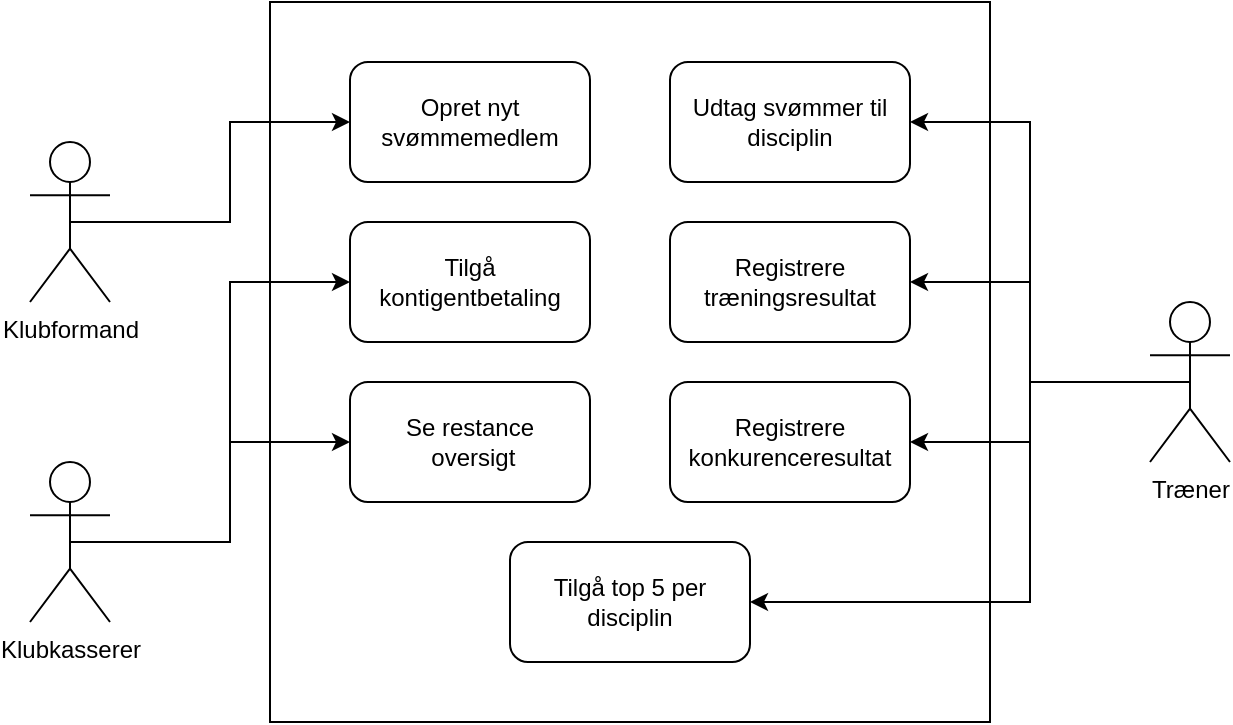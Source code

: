 <mxfile type="google" version="12.3.1" pages="1"><diagram id="7RYmFJxqWETWWjTiXo8U" name="Page-1"><mxGraphModel grid="1" shadow="0" math="0" pageHeight="1169" pageWidth="827" pageScale="1" page="1" fold="1" arrows="1" connect="1" tooltips="1" guides="1" gridSize="10" dy="778" dx="1408"><root><mxCell id="0"/><mxCell id="1" parent="0"/><mxCell id="u8IW31KGHqeNb3cV4QBU-15" parent="1" target="u8IW31KGHqeNb3cV4QBU-8" source="u8IW31KGHqeNb3cV4QBU-1" edge="1" style="edgeStyle=orthogonalEdgeStyle;rounded=0;orthogonalLoop=1;jettySize=auto;html=1;exitX=0.5;exitY=0.5;exitDx=0;exitDy=0;exitPerimeter=0;"><mxGeometry as="geometry" relative="1"/></mxCell><mxCell id="u8IW31KGHqeNb3cV4QBU-1" value="Klubformand" parent="1" style="shape=umlActor;verticalLabelPosition=bottom;labelBackgroundColor=#ffffff;verticalAlign=top;html=1;outlineConnect=0;" vertex="1"><mxGeometry as="geometry" height="80" width="40" y="120" x="80"/></mxCell><mxCell id="u8IW31KGHqeNb3cV4QBU-17" parent="1" target="u8IW31KGHqeNb3cV4QBU-10" source="u8IW31KGHqeNb3cV4QBU-2" edge="1" style="edgeStyle=orthogonalEdgeStyle;rounded=0;orthogonalLoop=1;jettySize=auto;html=1;exitX=0.5;exitY=0.5;exitDx=0;exitDy=0;exitPerimeter=0;"><mxGeometry as="geometry" relative="1"/></mxCell><mxCell id="u8IW31KGHqeNb3cV4QBU-18" parent="1" target="u8IW31KGHqeNb3cV4QBU-9" source="u8IW31KGHqeNb3cV4QBU-2" edge="1" style="edgeStyle=orthogonalEdgeStyle;rounded=0;orthogonalLoop=1;jettySize=auto;html=1;exitX=0.5;exitY=0.5;exitDx=0;exitDy=0;exitPerimeter=0;entryX=0;entryY=0.5;entryDx=0;entryDy=0;"><mxGeometry as="geometry" relative="1"/></mxCell><mxCell id="u8IW31KGHqeNb3cV4QBU-2" value="Klubkasserer" parent="1" style="shape=umlActor;verticalLabelPosition=bottom;labelBackgroundColor=#ffffff;verticalAlign=top;html=1;outlineConnect=0;" vertex="1"><mxGeometry as="geometry" height="80" width="40" y="280" x="80"/></mxCell><mxCell id="u8IW31KGHqeNb3cV4QBU-19" parent="1" target="u8IW31KGHqeNb3cV4QBU-13" source="u8IW31KGHqeNb3cV4QBU-3" edge="1" style="edgeStyle=orthogonalEdgeStyle;rounded=0;orthogonalLoop=1;jettySize=auto;html=1;exitX=0.5;exitY=0.5;exitDx=0;exitDy=0;exitPerimeter=0;entryX=1;entryY=0.5;entryDx=0;entryDy=0;"><mxGeometry as="geometry" relative="1"/></mxCell><mxCell id="u8IW31KGHqeNb3cV4QBU-20" parent="1" target="u8IW31KGHqeNb3cV4QBU-11" source="u8IW31KGHqeNb3cV4QBU-3" edge="1" style="edgeStyle=orthogonalEdgeStyle;rounded=0;orthogonalLoop=1;jettySize=auto;html=1;exitX=0.5;exitY=0.5;exitDx=0;exitDy=0;exitPerimeter=0;entryX=1;entryY=0.5;entryDx=0;entryDy=0;"><mxGeometry as="geometry" relative="1"/></mxCell><mxCell id="u8IW31KGHqeNb3cV4QBU-21" parent="1" target="u8IW31KGHqeNb3cV4QBU-12" source="u8IW31KGHqeNb3cV4QBU-3" edge="1" style="edgeStyle=orthogonalEdgeStyle;rounded=0;orthogonalLoop=1;jettySize=auto;html=1;exitX=0.5;exitY=0.5;exitDx=0;exitDy=0;exitPerimeter=0;entryX=1;entryY=0.5;entryDx=0;entryDy=0;"><mxGeometry as="geometry" relative="1"/></mxCell><mxCell id="u8IW31KGHqeNb3cV4QBU-22" parent="1" target="u8IW31KGHqeNb3cV4QBU-14" source="u8IW31KGHqeNb3cV4QBU-3" edge="1" style="edgeStyle=orthogonalEdgeStyle;rounded=0;orthogonalLoop=1;jettySize=auto;html=1;exitX=0.5;exitY=0.5;exitDx=0;exitDy=0;exitPerimeter=0;entryX=1;entryY=0.5;entryDx=0;entryDy=0;"><mxGeometry as="geometry" relative="1"><Array as="points"><mxPoint y="240" x="580"/><mxPoint y="350" x="580"/></Array></mxGeometry></mxCell><mxCell id="u8IW31KGHqeNb3cV4QBU-3" value="Træner" parent="1" style="shape=umlActor;verticalLabelPosition=bottom;labelBackgroundColor=#ffffff;verticalAlign=top;html=1;outlineConnect=0;" vertex="1"><mxGeometry as="geometry" height="80" width="40" y="200" x="640"/></mxCell><mxCell id="u8IW31KGHqeNb3cV4QBU-8" value="Opret nyt svømmemedlem" parent="1" style="rounded=1;whiteSpace=wrap;html=1;" vertex="1"><mxGeometry as="geometry" height="60" width="120" y="80" x="240"/></mxCell><mxCell id="u8IW31KGHqeNb3cV4QBU-9" value="Tilgå&lt;br&gt;kontigentbetaling" parent="1" style="rounded=1;whiteSpace=wrap;html=1;" vertex="1"><mxGeometry as="geometry" height="60" width="120" y="160" x="240"/></mxCell><mxCell id="u8IW31KGHqeNb3cV4QBU-10" value="Se restance&lt;br&gt;&amp;nbsp;oversigt" parent="1" style="rounded=1;whiteSpace=wrap;html=1;" vertex="1"><mxGeometry as="geometry" height="60" width="120" y="240" x="240"/></mxCell><mxCell id="u8IW31KGHqeNb3cV4QBU-11" value="Registrere træningsresultat" parent="1" style="rounded=1;whiteSpace=wrap;html=1;" vertex="1"><mxGeometry as="geometry" height="60" width="120" y="160" x="400"/></mxCell><mxCell id="u8IW31KGHqeNb3cV4QBU-12" value="Registrere konkurenceresultat" parent="1" style="rounded=1;whiteSpace=wrap;html=1;" vertex="1"><mxGeometry as="geometry" height="60" width="120" y="240" x="400"/></mxCell><mxCell id="u8IW31KGHqeNb3cV4QBU-13" value="Udtag svømmer til disciplin" parent="1" style="rounded=1;whiteSpace=wrap;html=1;" vertex="1"><mxGeometry as="geometry" height="60" width="120" y="80" x="400"/></mxCell><mxCell id="u8IW31KGHqeNb3cV4QBU-14" value="Tilgå top 5 per disciplin" parent="1" style="rounded=1;whiteSpace=wrap;html=1;" vertex="1"><mxGeometry as="geometry" height="60" width="120" y="320" x="320"/></mxCell><mxCell id="u8IW31KGHqeNb3cV4QBU-23" value="" parent="1" style="whiteSpace=wrap;html=1;aspect=fixed;fillColor=none;" vertex="1"><mxGeometry as="geometry" height="360" width="360" y="50" x="200"/></mxCell></root></mxGraphModel></diagram></mxfile>